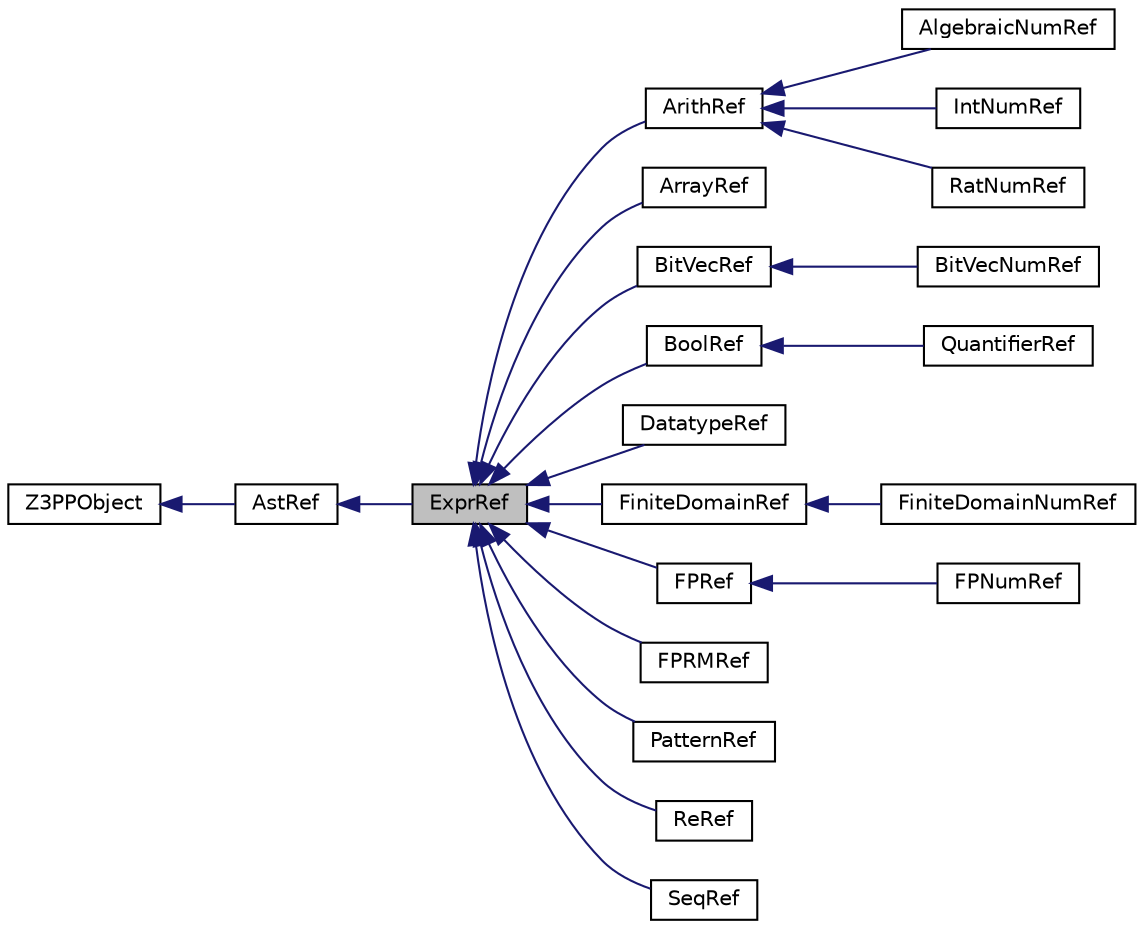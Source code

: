 digraph "ExprRef"
{
  edge [fontname="Helvetica",fontsize="10",labelfontname="Helvetica",labelfontsize="10"];
  node [fontname="Helvetica",fontsize="10",shape=record];
  rankdir="LR";
  Node0 [label="ExprRef",height=0.2,width=0.4,color="black", fillcolor="grey75", style="filled", fontcolor="black"];
  Node1 -> Node0 [dir="back",color="midnightblue",fontsize="10",style="solid",fontname="Helvetica"];
  Node1 [label="AstRef",height=0.2,width=0.4,color="black", fillcolor="white", style="filled",URL="$classz3py_1_1_ast_ref.html"];
  Node2 -> Node1 [dir="back",color="midnightblue",fontsize="10",style="solid",fontname="Helvetica"];
  Node2 [label="Z3PPObject",height=0.2,width=0.4,color="black", fillcolor="white", style="filled",URL="$classz3py_1_1_z3_p_p_object.html",tooltip="ASTs base class. "];
  Node0 -> Node3 [dir="back",color="midnightblue",fontsize="10",style="solid",fontname="Helvetica"];
  Node3 [label="ArithRef",height=0.2,width=0.4,color="black", fillcolor="white", style="filled",URL="$classz3py_1_1_arith_ref.html"];
  Node3 -> Node4 [dir="back",color="midnightblue",fontsize="10",style="solid",fontname="Helvetica"];
  Node4 [label="AlgebraicNumRef",height=0.2,width=0.4,color="black", fillcolor="white", style="filled",URL="$classz3py_1_1_algebraic_num_ref.html"];
  Node3 -> Node5 [dir="back",color="midnightblue",fontsize="10",style="solid",fontname="Helvetica"];
  Node5 [label="IntNumRef",height=0.2,width=0.4,color="black", fillcolor="white", style="filled",URL="$classz3py_1_1_int_num_ref.html"];
  Node3 -> Node6 [dir="back",color="midnightblue",fontsize="10",style="solid",fontname="Helvetica"];
  Node6 [label="RatNumRef",height=0.2,width=0.4,color="black", fillcolor="white", style="filled",URL="$classz3py_1_1_rat_num_ref.html"];
  Node0 -> Node7 [dir="back",color="midnightblue",fontsize="10",style="solid",fontname="Helvetica"];
  Node7 [label="ArrayRef",height=0.2,width=0.4,color="black", fillcolor="white", style="filled",URL="$classz3py_1_1_array_ref.html"];
  Node0 -> Node8 [dir="back",color="midnightblue",fontsize="10",style="solid",fontname="Helvetica"];
  Node8 [label="BitVecRef",height=0.2,width=0.4,color="black", fillcolor="white", style="filled",URL="$classz3py_1_1_bit_vec_ref.html"];
  Node8 -> Node9 [dir="back",color="midnightblue",fontsize="10",style="solid",fontname="Helvetica"];
  Node9 [label="BitVecNumRef",height=0.2,width=0.4,color="black", fillcolor="white", style="filled",URL="$classz3py_1_1_bit_vec_num_ref.html"];
  Node0 -> Node10 [dir="back",color="midnightblue",fontsize="10",style="solid",fontname="Helvetica"];
  Node10 [label="BoolRef",height=0.2,width=0.4,color="black", fillcolor="white", style="filled",URL="$classz3py_1_1_bool_ref.html"];
  Node10 -> Node11 [dir="back",color="midnightblue",fontsize="10",style="solid",fontname="Helvetica"];
  Node11 [label="QuantifierRef",height=0.2,width=0.4,color="black", fillcolor="white", style="filled",URL="$classz3py_1_1_quantifier_ref.html",tooltip="Quantifiers. "];
  Node0 -> Node12 [dir="back",color="midnightblue",fontsize="10",style="solid",fontname="Helvetica"];
  Node12 [label="DatatypeRef",height=0.2,width=0.4,color="black", fillcolor="white", style="filled",URL="$classz3py_1_1_datatype_ref.html"];
  Node0 -> Node13 [dir="back",color="midnightblue",fontsize="10",style="solid",fontname="Helvetica"];
  Node13 [label="FiniteDomainRef",height=0.2,width=0.4,color="black", fillcolor="white", style="filled",URL="$classz3py_1_1_finite_domain_ref.html"];
  Node13 -> Node14 [dir="back",color="midnightblue",fontsize="10",style="solid",fontname="Helvetica"];
  Node14 [label="FiniteDomainNumRef",height=0.2,width=0.4,color="black", fillcolor="white", style="filled",URL="$classz3py_1_1_finite_domain_num_ref.html"];
  Node0 -> Node15 [dir="back",color="midnightblue",fontsize="10",style="solid",fontname="Helvetica"];
  Node15 [label="FPRef",height=0.2,width=0.4,color="black", fillcolor="white", style="filled",URL="$classz3py_1_1_f_p_ref.html",tooltip="FP Expressions. "];
  Node15 -> Node16 [dir="back",color="midnightblue",fontsize="10",style="solid",fontname="Helvetica"];
  Node16 [label="FPNumRef",height=0.2,width=0.4,color="black", fillcolor="white", style="filled",URL="$classz3py_1_1_f_p_num_ref.html",tooltip="FP Numerals. "];
  Node0 -> Node17 [dir="back",color="midnightblue",fontsize="10",style="solid",fontname="Helvetica"];
  Node17 [label="FPRMRef",height=0.2,width=0.4,color="black", fillcolor="white", style="filled",URL="$classz3py_1_1_f_p_r_m_ref.html"];
  Node0 -> Node18 [dir="back",color="midnightblue",fontsize="10",style="solid",fontname="Helvetica"];
  Node18 [label="PatternRef",height=0.2,width=0.4,color="black", fillcolor="white", style="filled",URL="$classz3py_1_1_pattern_ref.html",tooltip="Patterns. "];
  Node0 -> Node19 [dir="back",color="midnightblue",fontsize="10",style="solid",fontname="Helvetica"];
  Node19 [label="ReRef",height=0.2,width=0.4,color="black", fillcolor="white", style="filled",URL="$classz3py_1_1_re_ref.html"];
  Node0 -> Node20 [dir="back",color="midnightblue",fontsize="10",style="solid",fontname="Helvetica"];
  Node20 [label="SeqRef",height=0.2,width=0.4,color="black", fillcolor="white", style="filled",URL="$classz3py_1_1_seq_ref.html"];
}
